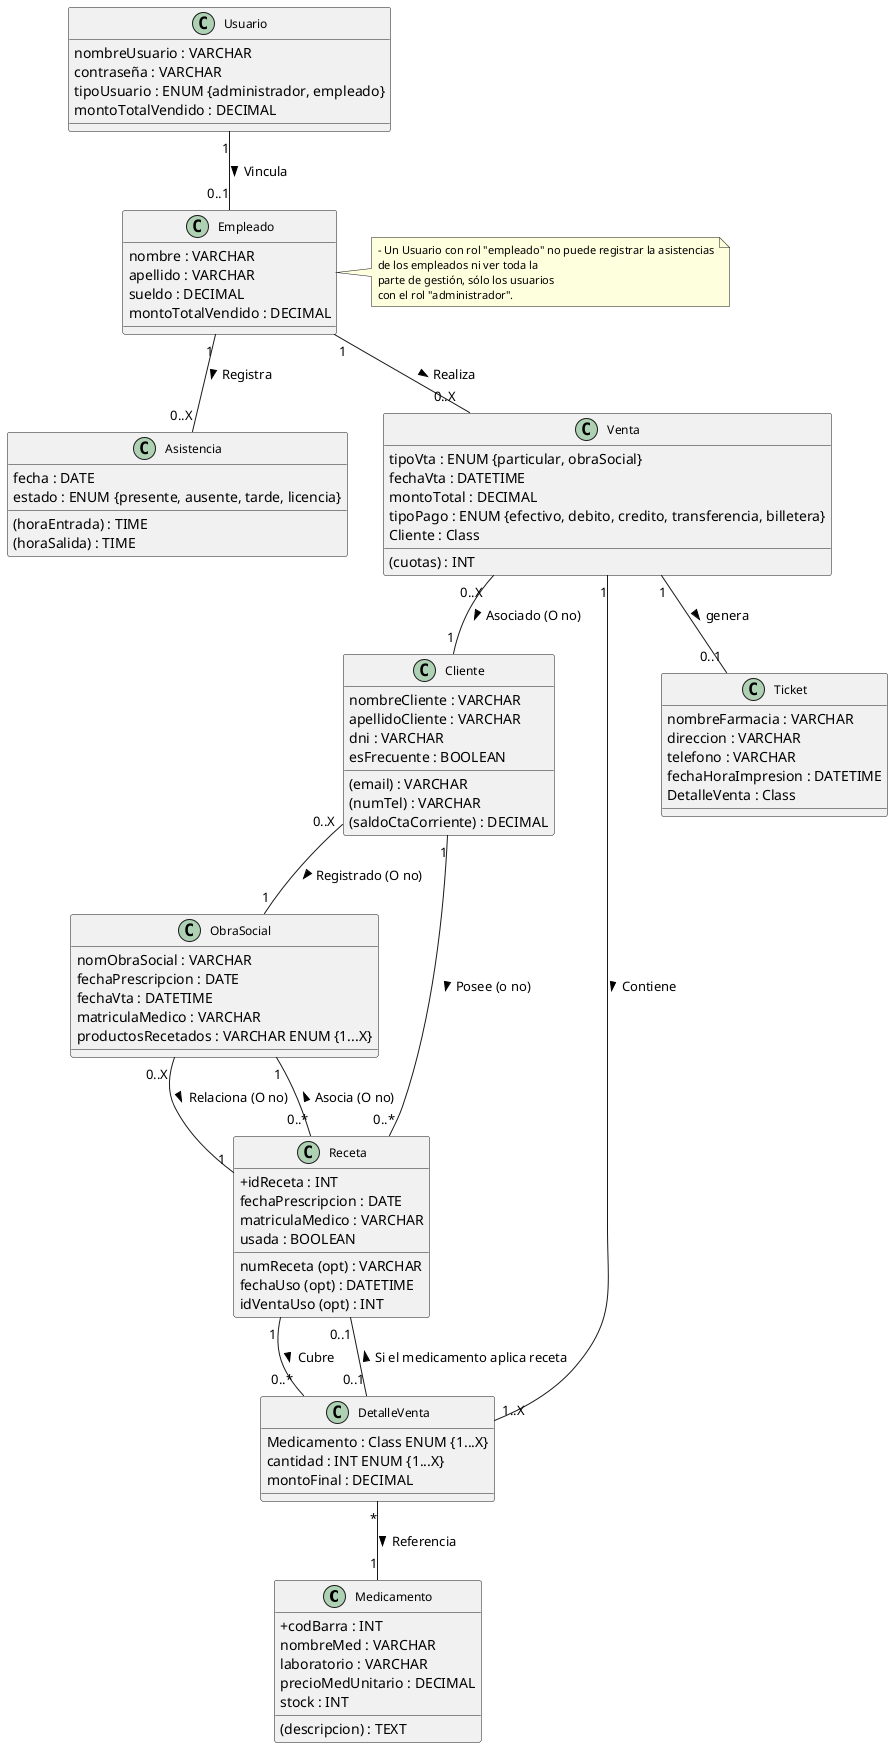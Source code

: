 @startuml modeloDominio
' Modelo de dominio - Farmacia (sin Afiliacion; snapshot de obra social en Venta)

skinparam classAttributeIconSize 0
skinparam classFontSize 12
skinparam noteFontSize 11

class Medicamento {
  + codBarra : INT
    nombreMed : VARCHAR
    (descripcion) : TEXT
    laboratorio : VARCHAR
    precioMedUnitario : DECIMAL
    stock : INT
}

class Usuario {
    nombreUsuario : VARCHAR
    contraseña : VARCHAR
    tipoUsuario : ENUM {administrador, empleado}
    montoTotalVendido : DECIMAL
}

class Empleado {
    nombre : VARCHAR
    apellido : VARCHAR
    sueldo : DECIMAL
    montoTotalVendido : DECIMAL
}

class Asistencia {
    fecha : DATE
    (horaEntrada) : TIME
    (horaSalida) : TIME
    estado : ENUM {presente, ausente, tarde, licencia}
}

class Cliente {
    nombreCliente : VARCHAR
    apellidoCliente : VARCHAR
    dni : VARCHAR
    (email) : VARCHAR
    (numTel) : VARCHAR
    (saldoCtaCorriente) : DECIMAL
    esFrecuente : BOOLEAN
}

class ObraSocial {
    nomObraSocial : VARCHAR
    fechaPrescripcion : DATE
    fechaVta : DATETIME
    matriculaMedico : VARCHAR
    productosRecetados : VARCHAR ENUM {1...X}
}

' Receta: entidad para validar prescripciones y evitar doble dispensación
class Receta {
  + idReceta : INT
    numReceta (opt) : VARCHAR
    fechaPrescripcion : DATE
    matriculaMedico : VARCHAR
    usada : BOOLEAN
    fechaUso (opt) : DATETIME
    idVentaUso (opt) : INT
}

class Venta {
    tipoVta : ENUM {particular, obraSocial}
    fechaVta : DATETIME
    montoTotal : DECIMAL
    tipoPago : ENUM {efectivo, debito, credito, transferencia, billetera}
    Cliente : Class
    (cuotas) : INT
}

class DetalleVenta {
    Medicamento : Class ENUM {1...X}
    cantidad : INT ENUM {1...X}
    montoFinal : DECIMAL
}

class Ticket {
    nombreFarmacia : VARCHAR
    direccion : VARCHAR
    telefono : VARCHAR
    fechaHoraImpresion : DATETIME
    DetalleVenta : Class
}

' Asociaciones / multiplicidades
Venta "1" -- "1..X" DetalleVenta : Contiene >
DetalleVenta "*" -- "1" Medicamento : Referencia >
Empleado "1" -- "0..X" Venta : Realiza >
Venta "0..X" -- "1" Cliente : Asociado (O no) >
Cliente "0..X" -- "1" ObraSocial : Registrado (O no) >
Cliente "1" -- "0..*" Receta : Posee (o no) >
Receta "1" -- "0..*" DetalleVenta : Cubre >
DetalleVenta "0..1" -- "0..1" Receta : Si el medicamento aplica receta >
ObraSocial "0..X" -- "1" Receta : Relaciona (O no) >
Receta "0..*" -- "1" ObraSocial : Asocia (O no) >
Usuario "1" -- "0..1" Empleado : Vincula >
Empleado "1" -- "0..X" Asistencia : Registra >
Venta "1" -- "0..1" Ticket : genera >

' Notas
note right of Empleado
  - Un Usuario con rol "empleado" no puede registrar la asistencias
  de los empleados ni ver toda la
  parte de gestión, sólo los usuarios
  con el rol "administrador".
end note

@enduml
